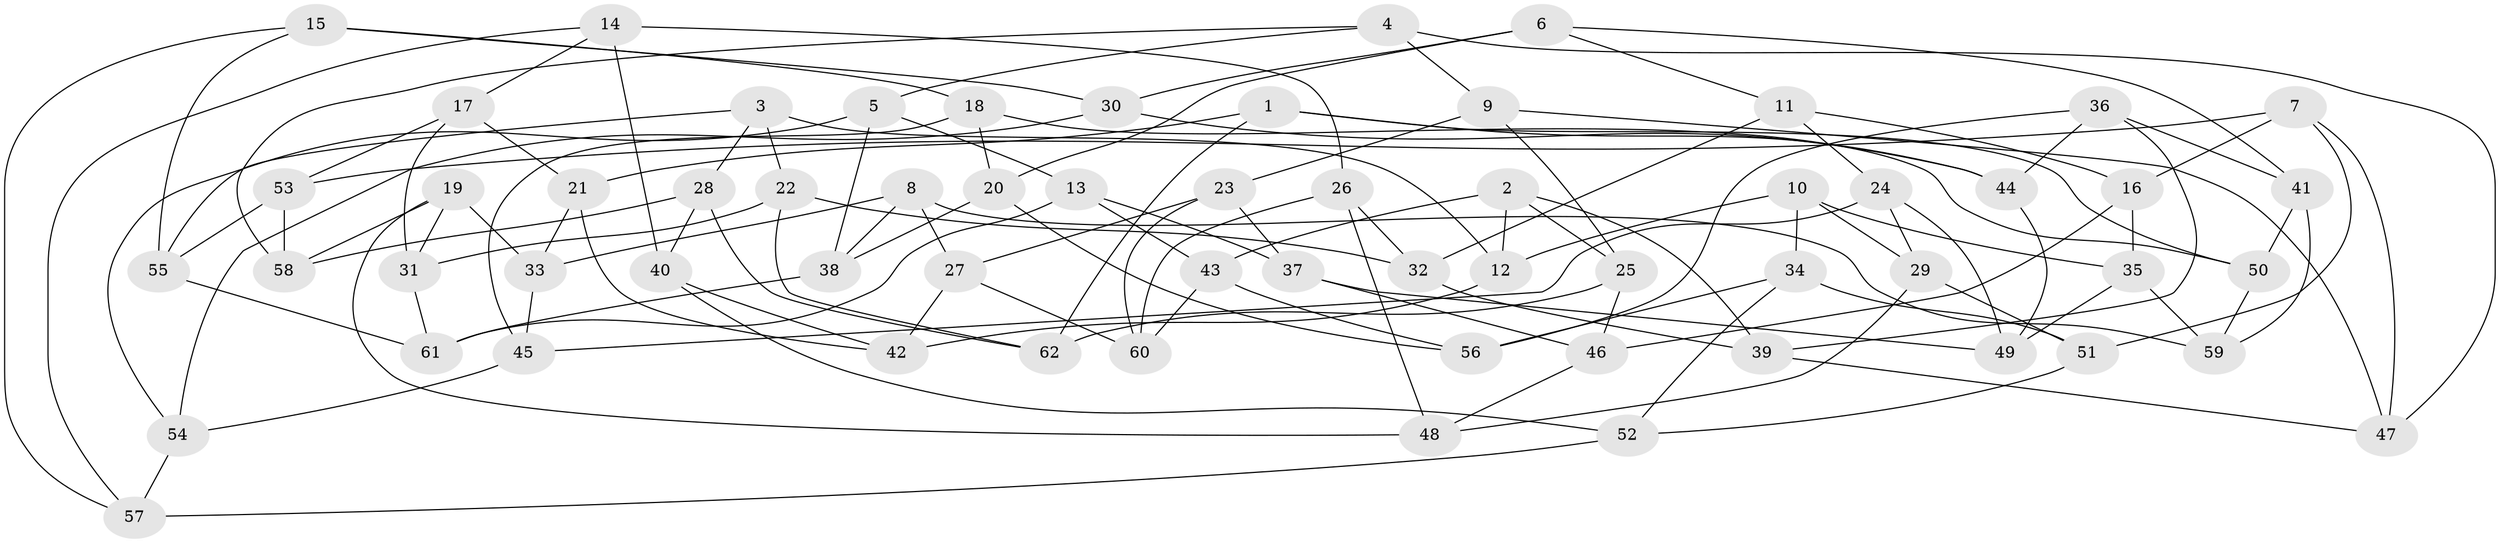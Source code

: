 // Generated by graph-tools (version 1.1) at 2025/58/03/09/25 04:58:12]
// undirected, 62 vertices, 124 edges
graph export_dot {
graph [start="1"]
  node [color=gray90,style=filled];
  1;
  2;
  3;
  4;
  5;
  6;
  7;
  8;
  9;
  10;
  11;
  12;
  13;
  14;
  15;
  16;
  17;
  18;
  19;
  20;
  21;
  22;
  23;
  24;
  25;
  26;
  27;
  28;
  29;
  30;
  31;
  32;
  33;
  34;
  35;
  36;
  37;
  38;
  39;
  40;
  41;
  42;
  43;
  44;
  45;
  46;
  47;
  48;
  49;
  50;
  51;
  52;
  53;
  54;
  55;
  56;
  57;
  58;
  59;
  60;
  61;
  62;
  1 -- 21;
  1 -- 44;
  1 -- 62;
  1 -- 50;
  2 -- 25;
  2 -- 39;
  2 -- 43;
  2 -- 12;
  3 -- 28;
  3 -- 12;
  3 -- 55;
  3 -- 22;
  4 -- 58;
  4 -- 47;
  4 -- 5;
  4 -- 9;
  5 -- 13;
  5 -- 54;
  5 -- 38;
  6 -- 30;
  6 -- 41;
  6 -- 11;
  6 -- 20;
  7 -- 47;
  7 -- 16;
  7 -- 53;
  7 -- 51;
  8 -- 59;
  8 -- 33;
  8 -- 27;
  8 -- 38;
  9 -- 25;
  9 -- 47;
  9 -- 23;
  10 -- 29;
  10 -- 35;
  10 -- 34;
  10 -- 12;
  11 -- 16;
  11 -- 32;
  11 -- 24;
  12 -- 42;
  13 -- 37;
  13 -- 61;
  13 -- 43;
  14 -- 26;
  14 -- 17;
  14 -- 57;
  14 -- 40;
  15 -- 30;
  15 -- 18;
  15 -- 55;
  15 -- 57;
  16 -- 46;
  16 -- 35;
  17 -- 31;
  17 -- 53;
  17 -- 21;
  18 -- 45;
  18 -- 50;
  18 -- 20;
  19 -- 31;
  19 -- 33;
  19 -- 58;
  19 -- 48;
  20 -- 38;
  20 -- 56;
  21 -- 42;
  21 -- 33;
  22 -- 32;
  22 -- 31;
  22 -- 62;
  23 -- 37;
  23 -- 60;
  23 -- 27;
  24 -- 29;
  24 -- 45;
  24 -- 49;
  25 -- 46;
  25 -- 62;
  26 -- 32;
  26 -- 60;
  26 -- 48;
  27 -- 42;
  27 -- 60;
  28 -- 40;
  28 -- 62;
  28 -- 58;
  29 -- 48;
  29 -- 51;
  30 -- 54;
  30 -- 44;
  31 -- 61;
  32 -- 39;
  33 -- 45;
  34 -- 51;
  34 -- 56;
  34 -- 52;
  35 -- 59;
  35 -- 49;
  36 -- 39;
  36 -- 41;
  36 -- 56;
  36 -- 44;
  37 -- 46;
  37 -- 49;
  38 -- 61;
  39 -- 47;
  40 -- 42;
  40 -- 52;
  41 -- 50;
  41 -- 59;
  43 -- 56;
  43 -- 60;
  44 -- 49;
  45 -- 54;
  46 -- 48;
  50 -- 59;
  51 -- 52;
  52 -- 57;
  53 -- 55;
  53 -- 58;
  54 -- 57;
  55 -- 61;
}
